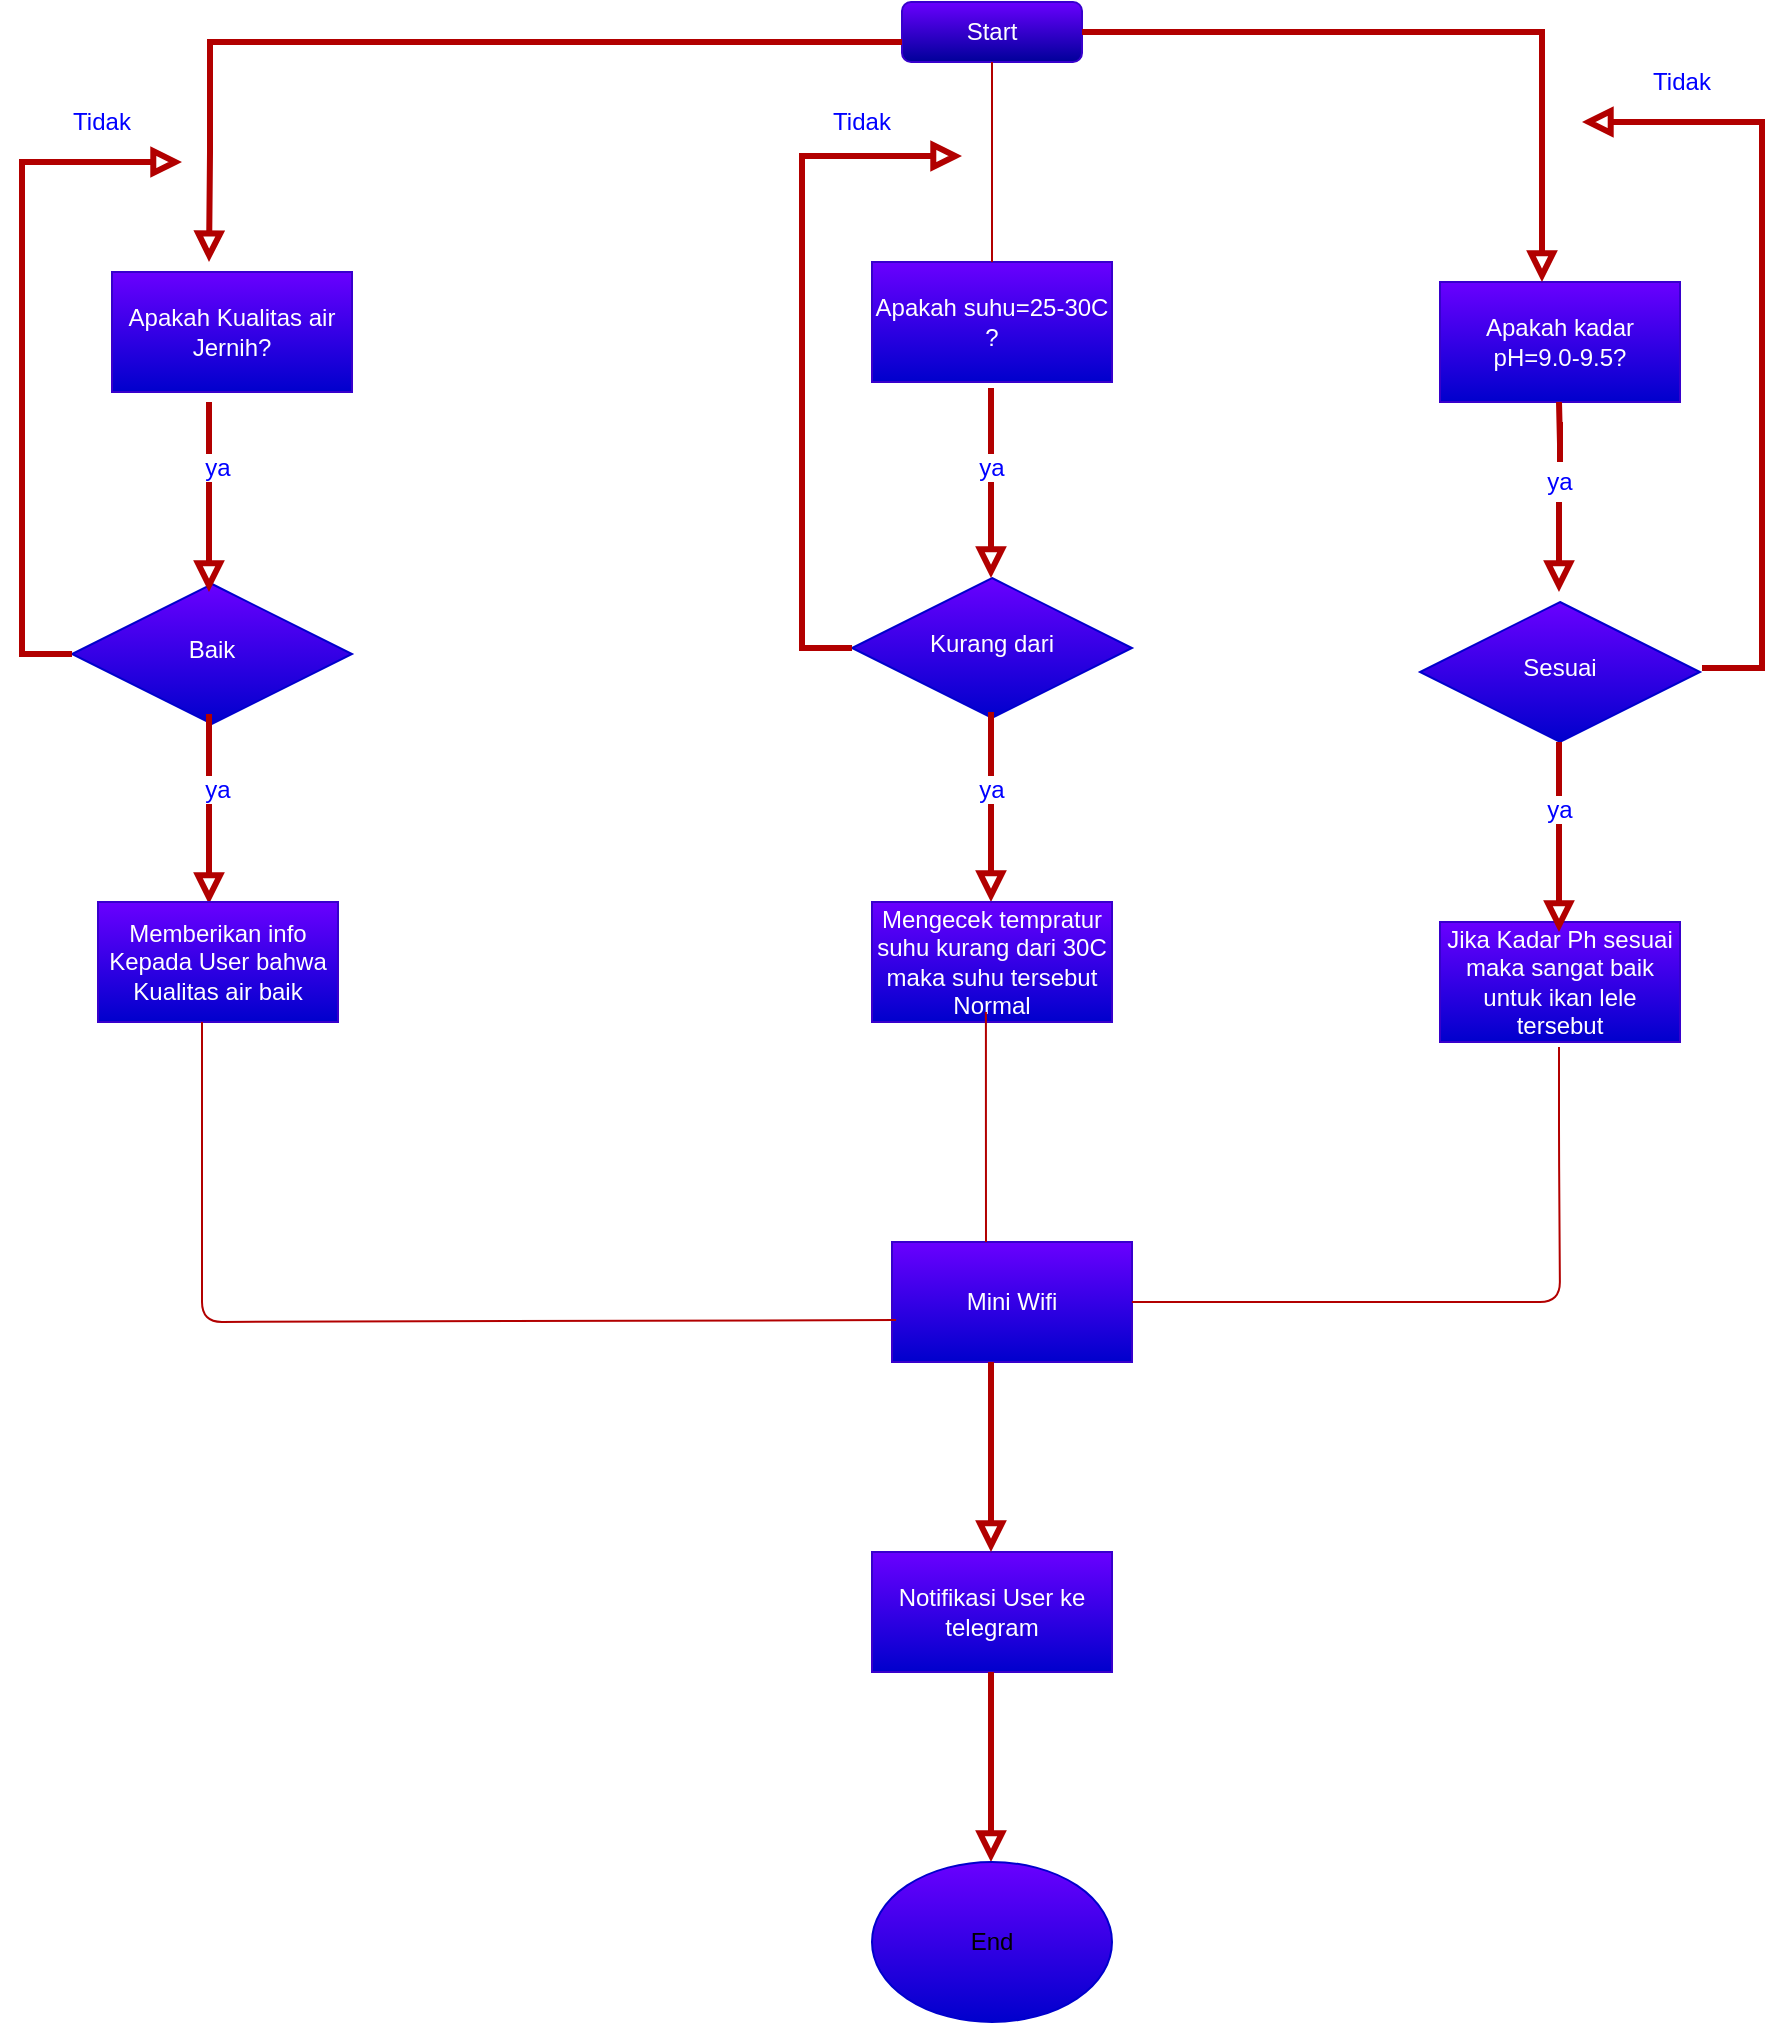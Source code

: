 <mxfile version="14.8.5" type="github">
  <diagram id="C5RBs43oDa-KdzZeNtuy" name="Page-1">
    <mxGraphModel dx="1323" dy="702" grid="1" gridSize="10" guides="1" tooltips="1" connect="1" arrows="1" fold="1" page="1" pageScale="1" pageWidth="827" pageHeight="1169" background="none" math="0" shadow="0">
      <root>
        <mxCell id="WIyWlLk6GJQsqaUBKTNV-0" />
        <mxCell id="WIyWlLk6GJQsqaUBKTNV-1" parent="WIyWlLk6GJQsqaUBKTNV-0" />
        <mxCell id="WIyWlLk6GJQsqaUBKTNV-3" value="Start" style="rounded=1;whiteSpace=wrap;html=1;fontSize=12;glass=0;strokeWidth=1;shadow=0;fillColor=#6a00ff;strokeColor=#3700CC;fontColor=#ffffff;gradientColor=#000099;" parent="WIyWlLk6GJQsqaUBKTNV-1" vertex="1">
          <mxGeometry x="640" y="10" width="90" height="30" as="geometry" />
        </mxCell>
        <mxCell id="WIyWlLk6GJQsqaUBKTNV-10" value="&lt;font color=&quot;#ffffff&quot;&gt;Baik&lt;/font&gt;" style="rhombus;whiteSpace=wrap;html=1;shadow=0;fontFamily=Helvetica;fontSize=12;align=center;strokeWidth=1;spacing=6;spacingTop=-4;fontColor=#000000;fillColor=#6A00FF;gradientColor=#0000CC;strokeColor=#0000CC;" parent="WIyWlLk6GJQsqaUBKTNV-1" vertex="1">
          <mxGeometry x="225" y="301" width="140" height="70" as="geometry" />
        </mxCell>
        <mxCell id="bDoUtLGQbt2k-Oi-LWWi-0" value="Apakah Kualitas air Jernih?" style="rounded=0;whiteSpace=wrap;html=1;fillColor=#6a00ff;strokeColor=#3700CC;fontColor=#ffffff;gradientColor=#0000CC;" parent="WIyWlLk6GJQsqaUBKTNV-1" vertex="1">
          <mxGeometry x="245" y="145" width="120" height="60" as="geometry" />
        </mxCell>
        <mxCell id="bDoUtLGQbt2k-Oi-LWWi-30" value="" style="rounded=0;html=1;jettySize=auto;orthogonalLoop=1;fontSize=11;endArrow=block;endFill=0;endSize=8;strokeWidth=3;shadow=0;labelBackgroundColor=none;edgeStyle=orthogonalEdgeStyle;strokeColor=#B20000;fillColor=#e51400;" parent="WIyWlLk6GJQsqaUBKTNV-1" edge="1">
          <mxGeometry relative="1" as="geometry">
            <mxPoint x="640" y="30" as="sourcePoint" />
            <mxPoint x="293.5" y="140" as="targetPoint" />
            <Array as="points">
              <mxPoint x="294" y="30" />
              <mxPoint x="294" y="85" />
            </Array>
          </mxGeometry>
        </mxCell>
        <mxCell id="bDoUtLGQbt2k-Oi-LWWi-31" value="" style="rounded=0;html=1;jettySize=auto;orthogonalLoop=1;fontSize=11;endArrow=block;endFill=0;endSize=8;strokeWidth=3;shadow=0;labelBackgroundColor=none;edgeStyle=orthogonalEdgeStyle;strokeColor=#B20000;fillColor=#e51400;" parent="WIyWlLk6GJQsqaUBKTNV-1" edge="1">
          <mxGeometry relative="1" as="geometry">
            <mxPoint x="293.5" y="210" as="sourcePoint" />
            <mxPoint x="293.5" y="305" as="targetPoint" />
          </mxGeometry>
        </mxCell>
        <mxCell id="bDoUtLGQbt2k-Oi-LWWi-32" value="&lt;span style=&quot;background-color: rgb(255 , 255 , 255)&quot;&gt;&lt;font color=&quot;#0000ff&quot;&gt;ya&lt;/font&gt;&lt;/span&gt;" style="text;html=1;strokeColor=none;fillColor=none;align=center;verticalAlign=middle;whiteSpace=wrap;rounded=0;strokeWidth=3;" parent="WIyWlLk6GJQsqaUBKTNV-1" vertex="1">
          <mxGeometry x="278" y="233" width="40" height="20" as="geometry" />
        </mxCell>
        <mxCell id="bDoUtLGQbt2k-Oi-LWWi-37" value="&lt;font color=&quot;#ffffff&quot;&gt;Sesuai&lt;/font&gt;" style="rhombus;whiteSpace=wrap;html=1;shadow=0;fontFamily=Helvetica;fontSize=12;align=center;strokeWidth=1;spacing=6;spacingTop=-4;fontColor=#000000;fillColor=#6A00FF;gradientColor=#0000CC;strokeColor=#0000CC;" parent="WIyWlLk6GJQsqaUBKTNV-1" vertex="1">
          <mxGeometry x="899" y="310" width="140" height="70" as="geometry" />
        </mxCell>
        <mxCell id="bDoUtLGQbt2k-Oi-LWWi-38" value="" style="rounded=0;html=1;jettySize=auto;orthogonalLoop=1;fontSize=11;endArrow=block;endFill=0;endSize=8;strokeWidth=3;shadow=0;labelBackgroundColor=none;edgeStyle=orthogonalEdgeStyle;strokeColor=#B20000;fillColor=#e51400;" parent="WIyWlLk6GJQsqaUBKTNV-1" edge="1">
          <mxGeometry relative="1" as="geometry">
            <mxPoint x="293.5" y="366" as="sourcePoint" />
            <mxPoint x="293.5" y="461" as="targetPoint" />
          </mxGeometry>
        </mxCell>
        <mxCell id="ttesEgQAjPLRGnCT_DWM-0" value="Memberikan info Kepada User bahwa Kualitas air baik" style="rounded=0;whiteSpace=wrap;html=1;fillColor=#6a00ff;strokeColor=#3700CC;fontColor=#ffffff;gradientColor=#0000CC;" vertex="1" parent="WIyWlLk6GJQsqaUBKTNV-1">
          <mxGeometry x="238" y="460" width="120" height="60" as="geometry" />
        </mxCell>
        <mxCell id="ttesEgQAjPLRGnCT_DWM-4" value="" style="rounded=0;html=1;jettySize=auto;orthogonalLoop=1;fontSize=11;endArrow=block;endFill=0;endSize=8;strokeWidth=3;shadow=0;labelBackgroundColor=none;edgeStyle=orthogonalEdgeStyle;strokeColor=#B20000;fillColor=#e51400;exitX=0;exitY=0.5;exitDx=0;exitDy=0;" edge="1" parent="WIyWlLk6GJQsqaUBKTNV-1" source="WIyWlLk6GJQsqaUBKTNV-10">
          <mxGeometry relative="1" as="geometry">
            <mxPoint x="200" y="240" as="sourcePoint" />
            <mxPoint x="280" y="90" as="targetPoint" />
            <Array as="points">
              <mxPoint x="200" y="336" />
            </Array>
          </mxGeometry>
        </mxCell>
        <mxCell id="ttesEgQAjPLRGnCT_DWM-5" value="Apakah suhu=25-30C ?" style="rounded=0;whiteSpace=wrap;html=1;fillColor=#6a00ff;strokeColor=#3700CC;fontColor=#ffffff;gradientColor=#0000CC;" vertex="1" parent="WIyWlLk6GJQsqaUBKTNV-1">
          <mxGeometry x="625" y="140" width="120" height="60" as="geometry" />
        </mxCell>
        <mxCell id="ttesEgQAjPLRGnCT_DWM-7" value="&lt;font color=&quot;#ffffff&quot;&gt;Kurang dari&lt;/font&gt;" style="rhombus;whiteSpace=wrap;html=1;shadow=0;fontFamily=Helvetica;fontSize=12;align=center;strokeWidth=1;spacing=6;spacingTop=-4;fontColor=#000000;fillColor=#6A00FF;gradientColor=#0000CC;strokeColor=#0000CC;" vertex="1" parent="WIyWlLk6GJQsqaUBKTNV-1">
          <mxGeometry x="615" y="298" width="140" height="70" as="geometry" />
        </mxCell>
        <mxCell id="ttesEgQAjPLRGnCT_DWM-12" value="" style="endArrow=none;html=1;exitX=0.5;exitY=1;exitDx=0;exitDy=0;entryX=0.5;entryY=0;entryDx=0;entryDy=0;strokeColor=#B20000;" edge="1" parent="WIyWlLk6GJQsqaUBKTNV-1" source="WIyWlLk6GJQsqaUBKTNV-3" target="ttesEgQAjPLRGnCT_DWM-5">
          <mxGeometry width="50" height="50" relative="1" as="geometry">
            <mxPoint x="660" y="330" as="sourcePoint" />
            <mxPoint x="710" y="280" as="targetPoint" />
            <Array as="points" />
          </mxGeometry>
        </mxCell>
        <mxCell id="ttesEgQAjPLRGnCT_DWM-14" value="" style="rounded=0;html=1;jettySize=auto;orthogonalLoop=1;fontSize=11;endArrow=block;endFill=0;endSize=8;strokeWidth=3;shadow=0;labelBackgroundColor=none;edgeStyle=orthogonalEdgeStyle;strokeColor=#B20000;fillColor=#e51400;" edge="1" parent="WIyWlLk6GJQsqaUBKTNV-1">
          <mxGeometry relative="1" as="geometry">
            <mxPoint x="684.5" y="365" as="sourcePoint" />
            <mxPoint x="684.5" y="460" as="targetPoint" />
          </mxGeometry>
        </mxCell>
        <mxCell id="ttesEgQAjPLRGnCT_DWM-22" value="" style="rounded=0;html=1;jettySize=auto;orthogonalLoop=1;fontSize=11;endArrow=block;endFill=0;endSize=8;strokeWidth=3;shadow=0;labelBackgroundColor=none;edgeStyle=orthogonalEdgeStyle;strokeColor=#B20000;fillColor=#e51400;exitX=0;exitY=0.5;exitDx=0;exitDy=0;" edge="1" parent="WIyWlLk6GJQsqaUBKTNV-1">
          <mxGeometry relative="1" as="geometry">
            <mxPoint x="615" y="333" as="sourcePoint" />
            <mxPoint x="670" y="87" as="targetPoint" />
            <Array as="points">
              <mxPoint x="590" y="333" />
            </Array>
          </mxGeometry>
        </mxCell>
        <mxCell id="ttesEgQAjPLRGnCT_DWM-23" value="&lt;span style=&quot;background-color: rgb(255 , 255 , 255)&quot;&gt;&lt;font color=&quot;#0000ff&quot;&gt;Tidak&lt;/font&gt;&lt;/span&gt;" style="text;html=1;strokeColor=none;fillColor=none;align=center;verticalAlign=middle;whiteSpace=wrap;rounded=0;strokeWidth=3;" vertex="1" parent="WIyWlLk6GJQsqaUBKTNV-1">
          <mxGeometry x="220" y="60" width="40" height="20" as="geometry" />
        </mxCell>
        <mxCell id="ttesEgQAjPLRGnCT_DWM-24" value="&lt;span style=&quot;background-color: rgb(255 , 255 , 255)&quot;&gt;&lt;font color=&quot;#0000ff&quot;&gt;Tidak&lt;/font&gt;&lt;/span&gt;" style="text;html=1;strokeColor=none;fillColor=none;align=center;verticalAlign=middle;whiteSpace=wrap;rounded=0;strokeWidth=3;" vertex="1" parent="WIyWlLk6GJQsqaUBKTNV-1">
          <mxGeometry x="600" y="60" width="40" height="20" as="geometry" />
        </mxCell>
        <mxCell id="ttesEgQAjPLRGnCT_DWM-25" value="Mengecek tempratur suhu kurang dari 30C&lt;br&gt;maka suhu tersebut Normal" style="rounded=0;whiteSpace=wrap;html=1;fillColor=#6a00ff;strokeColor=#3700CC;fontColor=#ffffff;gradientColor=#0000CC;" vertex="1" parent="WIyWlLk6GJQsqaUBKTNV-1">
          <mxGeometry x="625" y="460" width="120" height="60" as="geometry" />
        </mxCell>
        <mxCell id="ttesEgQAjPLRGnCT_DWM-26" value="&lt;span style=&quot;background-color: rgb(255 , 255 , 255)&quot;&gt;&lt;font color=&quot;#0000ff&quot;&gt;ya&lt;/font&gt;&lt;/span&gt;" style="text;html=1;strokeColor=none;fillColor=none;align=center;verticalAlign=middle;whiteSpace=wrap;rounded=0;strokeWidth=3;" vertex="1" parent="WIyWlLk6GJQsqaUBKTNV-1">
          <mxGeometry x="278" y="394" width="40" height="20" as="geometry" />
        </mxCell>
        <mxCell id="ttesEgQAjPLRGnCT_DWM-28" value="" style="rounded=0;html=1;jettySize=auto;orthogonalLoop=1;fontSize=11;endArrow=block;endFill=0;endSize=8;strokeWidth=3;shadow=0;labelBackgroundColor=none;edgeStyle=orthogonalEdgeStyle;strokeColor=#B20000;fillColor=#e51400;" edge="1" parent="WIyWlLk6GJQsqaUBKTNV-1">
          <mxGeometry relative="1" as="geometry">
            <mxPoint x="684.5" y="203" as="sourcePoint" />
            <mxPoint x="684.5" y="298" as="targetPoint" />
          </mxGeometry>
        </mxCell>
        <mxCell id="ttesEgQAjPLRGnCT_DWM-29" value="&lt;span style=&quot;background-color: rgb(255 , 255 , 255)&quot;&gt;&lt;font color=&quot;#0000ff&quot;&gt;ya&lt;/font&gt;&lt;/span&gt;" style="text;html=1;strokeColor=none;fillColor=none;align=center;verticalAlign=middle;whiteSpace=wrap;rounded=0;strokeWidth=3;" vertex="1" parent="WIyWlLk6GJQsqaUBKTNV-1">
          <mxGeometry x="665" y="394" width="40" height="20" as="geometry" />
        </mxCell>
        <mxCell id="ttesEgQAjPLRGnCT_DWM-30" value="Apakah kadar pH=9.0-9.5?" style="rounded=0;whiteSpace=wrap;html=1;fillColor=#6a00ff;strokeColor=#3700CC;fontColor=#ffffff;gradientColor=#0000CC;" vertex="1" parent="WIyWlLk6GJQsqaUBKTNV-1">
          <mxGeometry x="909" y="150" width="120" height="60" as="geometry" />
        </mxCell>
        <mxCell id="ttesEgQAjPLRGnCT_DWM-31" value="" style="rounded=0;html=1;jettySize=auto;orthogonalLoop=1;fontSize=11;endArrow=block;endFill=0;endSize=8;strokeWidth=3;shadow=0;labelBackgroundColor=none;edgeStyle=orthogonalEdgeStyle;strokeColor=#B20000;fillColor=#e51400;exitX=1;exitY=0.5;exitDx=0;exitDy=0;" edge="1" parent="WIyWlLk6GJQsqaUBKTNV-1" source="WIyWlLk6GJQsqaUBKTNV-3">
          <mxGeometry relative="1" as="geometry">
            <mxPoint x="1306.5" y="40" as="sourcePoint" />
            <mxPoint x="960" y="150" as="targetPoint" />
            <Array as="points">
              <mxPoint x="960" y="25" />
            </Array>
          </mxGeometry>
        </mxCell>
        <mxCell id="ttesEgQAjPLRGnCT_DWM-32" value="" style="rounded=0;html=1;jettySize=auto;orthogonalLoop=1;fontSize=11;endArrow=block;endFill=0;endSize=8;strokeWidth=3;shadow=0;labelBackgroundColor=none;edgeStyle=orthogonalEdgeStyle;strokeColor=#B20000;fillColor=#e51400;startArrow=none;" edge="1" parent="WIyWlLk6GJQsqaUBKTNV-1" source="ttesEgQAjPLRGnCT_DWM-36">
          <mxGeometry relative="1" as="geometry">
            <mxPoint x="968.5" y="210" as="sourcePoint" />
            <mxPoint x="968.5" y="305" as="targetPoint" />
          </mxGeometry>
        </mxCell>
        <mxCell id="ttesEgQAjPLRGnCT_DWM-33" value="Jika Kadar Ph sesuai maka sangat baik untuk ikan lele tersebut" style="rounded=0;whiteSpace=wrap;html=1;fillColor=#6a00ff;strokeColor=#3700CC;fontColor=#ffffff;gradientColor=#0000CC;" vertex="1" parent="WIyWlLk6GJQsqaUBKTNV-1">
          <mxGeometry x="909" y="470" width="120" height="60" as="geometry" />
        </mxCell>
        <mxCell id="ttesEgQAjPLRGnCT_DWM-34" value="" style="rounded=0;html=1;jettySize=auto;orthogonalLoop=1;fontSize=11;endArrow=block;endFill=0;endSize=8;strokeWidth=3;shadow=0;labelBackgroundColor=none;edgeStyle=orthogonalEdgeStyle;strokeColor=#B20000;fillColor=#e51400;" edge="1" parent="WIyWlLk6GJQsqaUBKTNV-1">
          <mxGeometry relative="1" as="geometry">
            <mxPoint x="1040" y="343" as="sourcePoint" />
            <mxPoint x="980" y="70" as="targetPoint" />
            <Array as="points">
              <mxPoint x="1070" y="343" />
            </Array>
          </mxGeometry>
        </mxCell>
        <mxCell id="ttesEgQAjPLRGnCT_DWM-35" value="&lt;span style=&quot;background-color: rgb(255 , 255 , 255)&quot;&gt;&lt;font color=&quot;#0000ff&quot;&gt;ya&lt;/font&gt;&lt;/span&gt;" style="text;html=1;strokeColor=none;fillColor=none;align=center;verticalAlign=middle;whiteSpace=wrap;rounded=0;strokeWidth=3;" vertex="1" parent="WIyWlLk6GJQsqaUBKTNV-1">
          <mxGeometry x="665" y="233" width="40" height="20" as="geometry" />
        </mxCell>
        <mxCell id="ttesEgQAjPLRGnCT_DWM-36" value="&lt;span style=&quot;background-color: rgb(255 , 255 , 255)&quot;&gt;&lt;font color=&quot;#0000ff&quot;&gt;ya&lt;/font&gt;&lt;/span&gt;" style="text;html=1;strokeColor=none;fillColor=none;align=center;verticalAlign=middle;whiteSpace=wrap;rounded=0;strokeWidth=3;" vertex="1" parent="WIyWlLk6GJQsqaUBKTNV-1">
          <mxGeometry x="949" y="240" width="40" height="20" as="geometry" />
        </mxCell>
        <mxCell id="ttesEgQAjPLRGnCT_DWM-37" value="" style="rounded=0;html=1;jettySize=auto;orthogonalLoop=1;fontSize=11;endArrow=none;endFill=0;endSize=8;strokeWidth=3;shadow=0;labelBackgroundColor=none;edgeStyle=orthogonalEdgeStyle;strokeColor=#B20000;fillColor=#e51400;" edge="1" parent="WIyWlLk6GJQsqaUBKTNV-1" target="ttesEgQAjPLRGnCT_DWM-36">
          <mxGeometry relative="1" as="geometry">
            <mxPoint x="968.5" y="210" as="sourcePoint" />
            <mxPoint x="968.5" y="305" as="targetPoint" />
          </mxGeometry>
        </mxCell>
        <mxCell id="ttesEgQAjPLRGnCT_DWM-38" value="&lt;span style=&quot;background-color: rgb(255 , 255 , 255)&quot;&gt;&lt;font color=&quot;#0000ff&quot;&gt;Tidak&lt;/font&gt;&lt;/span&gt;" style="text;html=1;strokeColor=none;fillColor=none;align=center;verticalAlign=middle;whiteSpace=wrap;rounded=0;strokeWidth=3;" vertex="1" parent="WIyWlLk6GJQsqaUBKTNV-1">
          <mxGeometry x="1010" y="40" width="40" height="20" as="geometry" />
        </mxCell>
        <mxCell id="ttesEgQAjPLRGnCT_DWM-39" value="" style="rounded=0;html=1;jettySize=auto;orthogonalLoop=1;fontSize=11;endArrow=block;endFill=0;endSize=8;strokeWidth=3;shadow=0;labelBackgroundColor=none;edgeStyle=orthogonalEdgeStyle;strokeColor=#B20000;fillColor=#e51400;" edge="1" parent="WIyWlLk6GJQsqaUBKTNV-1">
          <mxGeometry relative="1" as="geometry">
            <mxPoint x="968.5" y="380" as="sourcePoint" />
            <mxPoint x="968.5" y="475" as="targetPoint" />
          </mxGeometry>
        </mxCell>
        <mxCell id="ttesEgQAjPLRGnCT_DWM-41" value="Mini Wifi" style="rounded=0;whiteSpace=wrap;html=1;fillColor=#6a00ff;strokeColor=#3700CC;fontColor=#ffffff;gradientColor=#0000CC;" vertex="1" parent="WIyWlLk6GJQsqaUBKTNV-1">
          <mxGeometry x="635" y="630" width="120" height="60" as="geometry" />
        </mxCell>
        <mxCell id="ttesEgQAjPLRGnCT_DWM-43" value="" style="endArrow=none;html=1;strokeColor=#B20000;entryX=0.017;entryY=0.65;entryDx=0;entryDy=0;entryPerimeter=0;" edge="1" parent="WIyWlLk6GJQsqaUBKTNV-1" target="ttesEgQAjPLRGnCT_DWM-41">
          <mxGeometry width="50" height="50" relative="1" as="geometry">
            <mxPoint x="290" y="520" as="sourcePoint" />
            <mxPoint x="290" y="680" as="targetPoint" />
            <Array as="points">
              <mxPoint x="290" y="570" />
              <mxPoint x="290" y="670" />
            </Array>
          </mxGeometry>
        </mxCell>
        <mxCell id="ttesEgQAjPLRGnCT_DWM-44" value="" style="endArrow=none;html=1;strokeColor=#B20000;" edge="1" parent="WIyWlLk6GJQsqaUBKTNV-1">
          <mxGeometry width="50" height="50" relative="1" as="geometry">
            <mxPoint x="681.96" y="515" as="sourcePoint" />
            <mxPoint x="682" y="630" as="targetPoint" />
            <Array as="points">
              <mxPoint x="681.96" y="565" />
            </Array>
          </mxGeometry>
        </mxCell>
        <mxCell id="ttesEgQAjPLRGnCT_DWM-45" value="" style="endArrow=none;html=1;strokeColor=#B20000;entryX=1;entryY=0.5;entryDx=0;entryDy=0;" edge="1" parent="WIyWlLk6GJQsqaUBKTNV-1" target="ttesEgQAjPLRGnCT_DWM-41">
          <mxGeometry width="50" height="50" relative="1" as="geometry">
            <mxPoint x="968.5" y="532.5" as="sourcePoint" />
            <mxPoint x="969" y="670" as="targetPoint" />
            <Array as="points">
              <mxPoint x="968.5" y="582.5" />
              <mxPoint x="969" y="660" />
              <mxPoint x="930" y="660" />
            </Array>
          </mxGeometry>
        </mxCell>
        <mxCell id="ttesEgQAjPLRGnCT_DWM-46" value="Notifikasi User ke telegram" style="rounded=0;whiteSpace=wrap;html=1;fillColor=#6a00ff;strokeColor=#3700CC;fontColor=#ffffff;gradientColor=#0000CC;" vertex="1" parent="WIyWlLk6GJQsqaUBKTNV-1">
          <mxGeometry x="625" y="785" width="120" height="60" as="geometry" />
        </mxCell>
        <mxCell id="ttesEgQAjPLRGnCT_DWM-47" value="&lt;span style=&quot;background-color: rgb(255 , 255 , 255)&quot;&gt;&lt;font color=&quot;#0000ff&quot;&gt;ya&lt;/font&gt;&lt;/span&gt;" style="text;html=1;strokeColor=none;fillColor=none;align=center;verticalAlign=middle;whiteSpace=wrap;rounded=0;strokeWidth=3;" vertex="1" parent="WIyWlLk6GJQsqaUBKTNV-1">
          <mxGeometry x="949" y="404" width="40" height="20" as="geometry" />
        </mxCell>
        <mxCell id="ttesEgQAjPLRGnCT_DWM-48" value="" style="rounded=0;html=1;jettySize=auto;orthogonalLoop=1;fontSize=11;endArrow=block;endFill=0;endSize=8;strokeWidth=3;shadow=0;labelBackgroundColor=none;edgeStyle=orthogonalEdgeStyle;strokeColor=#B20000;fillColor=#e51400;" edge="1" parent="WIyWlLk6GJQsqaUBKTNV-1">
          <mxGeometry relative="1" as="geometry">
            <mxPoint x="684.5" y="690" as="sourcePoint" />
            <mxPoint x="684.5" y="785" as="targetPoint" />
          </mxGeometry>
        </mxCell>
        <mxCell id="ttesEgQAjPLRGnCT_DWM-49" value="" style="rounded=0;html=1;jettySize=auto;orthogonalLoop=1;fontSize=11;endArrow=block;endFill=0;endSize=8;strokeWidth=3;shadow=0;labelBackgroundColor=none;edgeStyle=orthogonalEdgeStyle;strokeColor=#B20000;fillColor=#e51400;" edge="1" parent="WIyWlLk6GJQsqaUBKTNV-1">
          <mxGeometry relative="1" as="geometry">
            <mxPoint x="684.5" y="845" as="sourcePoint" />
            <mxPoint x="684.5" y="940" as="targetPoint" />
          </mxGeometry>
        </mxCell>
        <mxCell id="ttesEgQAjPLRGnCT_DWM-50" value="End" style="ellipse;whiteSpace=wrap;html=1;fillColor=#6A00FF;gradientColor=#0000CC;strokeColor=#0000CC;" vertex="1" parent="WIyWlLk6GJQsqaUBKTNV-1">
          <mxGeometry x="625" y="940" width="120" height="80" as="geometry" />
        </mxCell>
      </root>
    </mxGraphModel>
  </diagram>
</mxfile>
